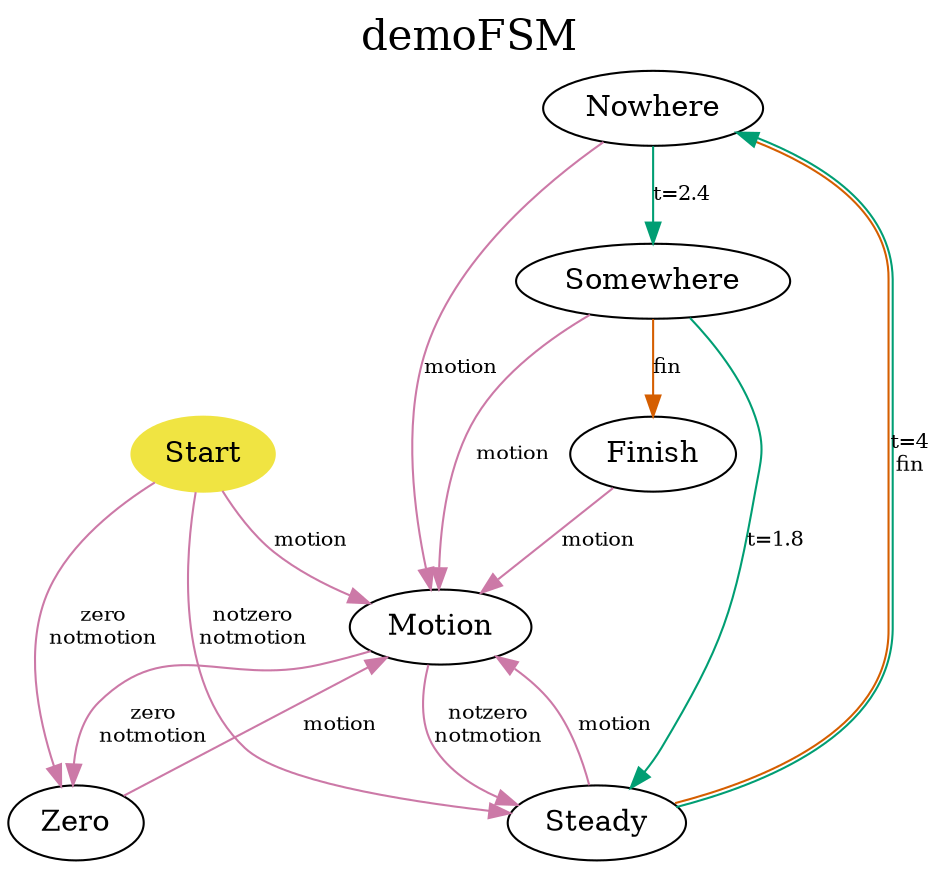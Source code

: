 digraph "demoFSM" {
 graph [label="demoFSM", labelloc=t, fontsize=20];
 "nowhere" [label="Nowhere" fontsize=14];
  "nowhere" -> "motion" [color="#CC79A7" label="motion" fontsize=10];
  "nowhere" -> "somewhere" [color="#009E73" label="t=2.4" fontsize=10];
 "zero" [label="Zero" fontsize=14];
  "zero" -> "motion" [color="#CC79A7" label="motion" fontsize=10];
 "somewhere" [label="Somewhere" fontsize=14];
  "somewhere" -> "motion" [color="#CC79A7" label="motion" fontsize=10];
  "somewhere" -> "finish" [color="#D55E00" label="fin" fontsize=10];
  "somewhere" -> "steady" [color="#009E73" label="t=1.8" fontsize=10];
 "steady" [label="Steady" fontsize=14];
  "steady" -> "motion" [color="#CC79A7" label="motion" fontsize=10];
  "steady" -> "nowhere" [color="#009E73:#D55E00" label="t=4\nfin" fontsize=10];
 "finish" [label="Finish" fontsize=14];
  "finish" -> "motion" [color="#CC79A7" label="motion" fontsize=10];
 "start" [label="Start" style=filled color="#F0E442" fontsize=14];
  "start" -> "motion" [color="#CC79A7" label="motion" fontsize=10];
  "start" -> "zero" [color="#CC79A7" label="zero\nnotmotion" fontsize=10];
  "start" -> "steady" [color="#CC79A7" label="notzero\nnotmotion" fontsize=10];
 "motion" [label="Motion" fontsize=14];
  "motion" -> "zero" [color="#CC79A7" label="zero\nnotmotion" fontsize=10];
  "motion" -> "steady" [color="#CC79A7" label="notzero\nnotmotion" fontsize=10];
}
